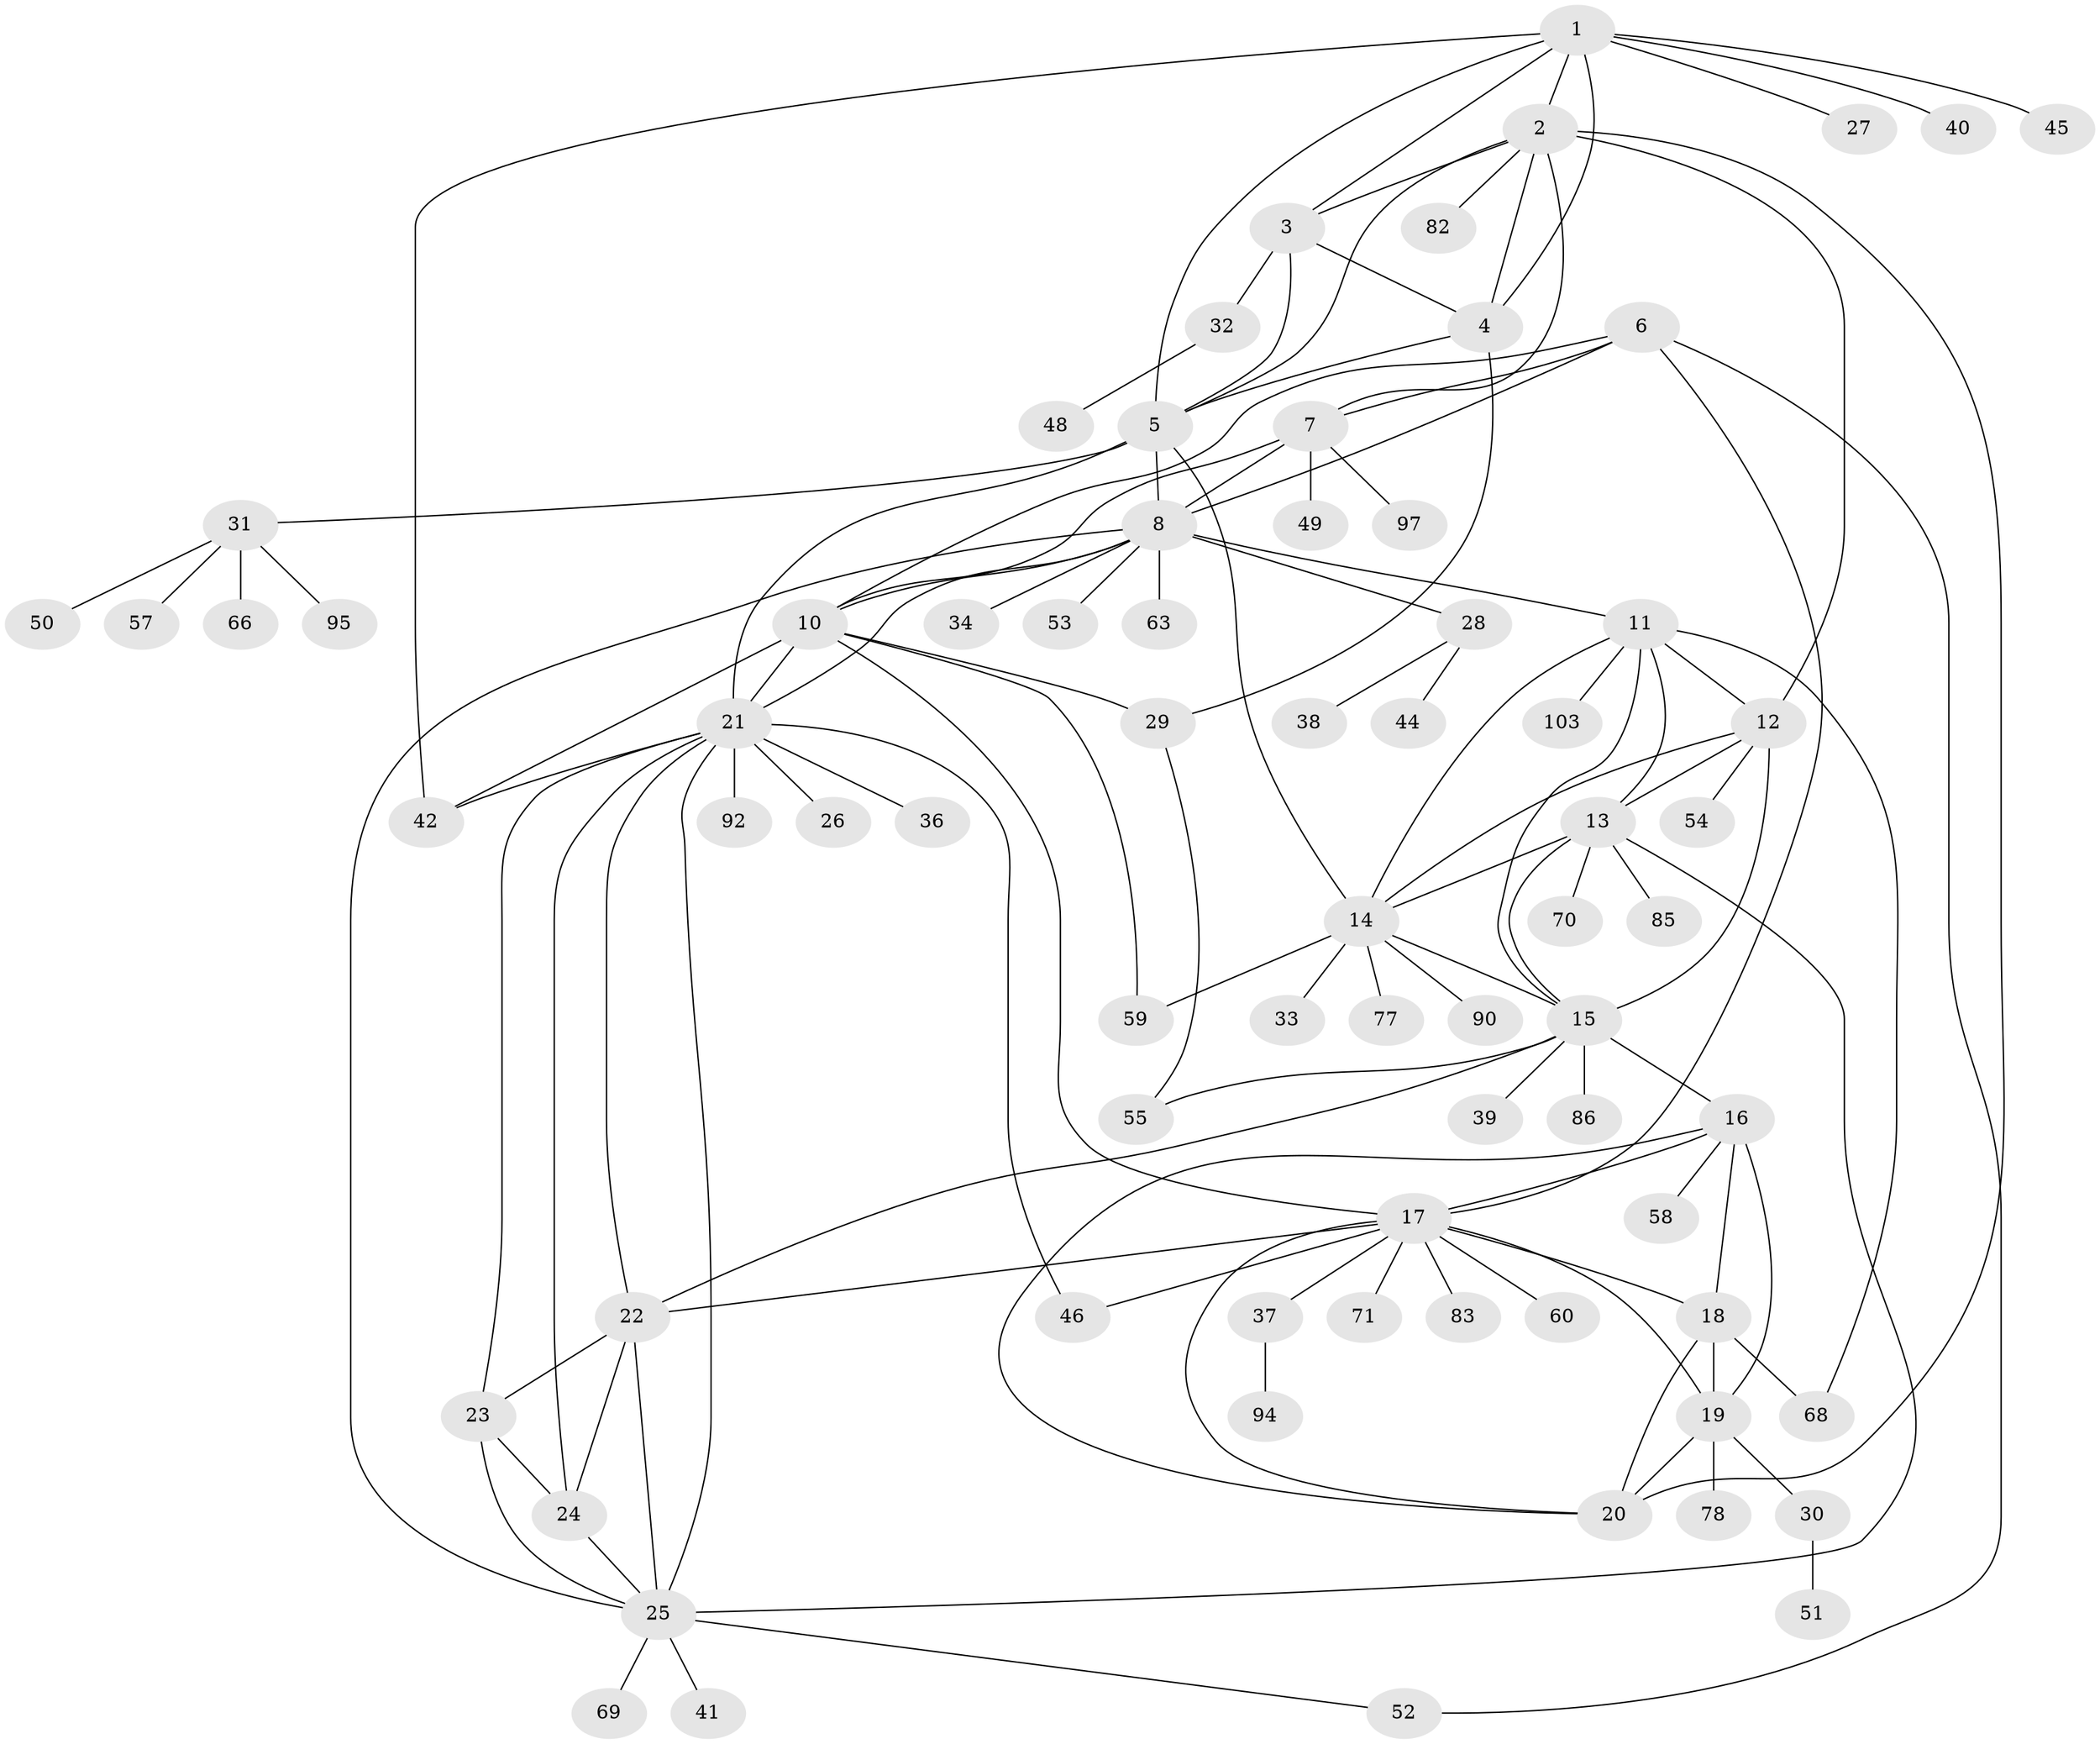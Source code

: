 // original degree distribution, {8: 0.02857142857142857, 5: 0.05714285714285714, 13: 0.02857142857142857, 7: 0.0380952380952381, 9: 0.047619047619047616, 6: 0.02857142857142857, 12: 0.009523809523809525, 4: 0.01904761904761905, 1: 0.5238095238095238, 3: 0.02857142857142857, 2: 0.19047619047619047}
// Generated by graph-tools (version 1.1) at 2025/19/03/04/25 18:19:51]
// undirected, 73 vertices, 119 edges
graph export_dot {
graph [start="1"]
  node [color=gray90,style=filled];
  1;
  2;
  3;
  4;
  5 [super="+56+35+64+65+75+101+104"];
  6 [super="+79+89+80"];
  7;
  8 [super="+88+105+96+9"];
  10;
  11;
  12;
  13;
  14;
  15;
  16;
  17 [super="+62"];
  18;
  19;
  20;
  21;
  22 [super="+100+98"];
  23 [super="+72"];
  24;
  25;
  26;
  27;
  28;
  29;
  30;
  31;
  32;
  33;
  34;
  36;
  37;
  38;
  39;
  40;
  41 [super="+47+61+99"];
  42 [super="+81+43"];
  44;
  45;
  46;
  48;
  49;
  50;
  51;
  52;
  53;
  54;
  55;
  57;
  58 [super="+87"];
  59;
  60 [super="+93"];
  63;
  66 [super="+73"];
  68;
  69;
  70;
  71;
  77;
  78 [super="+91"];
  82;
  83;
  85;
  86;
  90;
  92;
  94;
  95;
  97;
  103;
  1 -- 2;
  1 -- 3;
  1 -- 4;
  1 -- 5;
  1 -- 27;
  1 -- 40;
  1 -- 42;
  1 -- 45;
  2 -- 3;
  2 -- 4;
  2 -- 5;
  2 -- 7;
  2 -- 12;
  2 -- 20;
  2 -- 82;
  3 -- 4;
  3 -- 5;
  3 -- 32;
  4 -- 5;
  4 -- 29;
  5 -- 21;
  5 -- 31;
  5 -- 14;
  5 -- 8;
  6 -- 7;
  6 -- 8 [weight=2];
  6 -- 10;
  6 -- 52;
  6 -- 17;
  7 -- 8 [weight=2];
  7 -- 10;
  7 -- 49;
  7 -- 97;
  8 -- 10 [weight=2];
  8 -- 11;
  8 -- 53;
  8 -- 34;
  8 -- 21;
  8 -- 25;
  8 -- 28;
  8 -- 63;
  10 -- 17;
  10 -- 21;
  10 -- 29;
  10 -- 59;
  10 -- 42;
  11 -- 12;
  11 -- 13;
  11 -- 14;
  11 -- 15;
  11 -- 68;
  11 -- 103;
  12 -- 13;
  12 -- 14;
  12 -- 15;
  12 -- 54;
  13 -- 14;
  13 -- 15;
  13 -- 25;
  13 -- 70;
  13 -- 85;
  14 -- 15;
  14 -- 33;
  14 -- 59;
  14 -- 77;
  14 -- 90;
  15 -- 16;
  15 -- 39;
  15 -- 55;
  15 -- 86;
  15 -- 22;
  16 -- 17;
  16 -- 18;
  16 -- 19;
  16 -- 20;
  16 -- 58;
  17 -- 18;
  17 -- 19;
  17 -- 20;
  17 -- 22;
  17 -- 37;
  17 -- 46;
  17 -- 60;
  17 -- 71;
  17 -- 83;
  18 -- 19;
  18 -- 20;
  18 -- 68;
  19 -- 20;
  19 -- 30;
  19 -- 78;
  21 -- 22;
  21 -- 23;
  21 -- 24;
  21 -- 25;
  21 -- 26;
  21 -- 36;
  21 -- 46;
  21 -- 92;
  21 -- 42;
  22 -- 23;
  22 -- 24;
  22 -- 25;
  23 -- 24;
  23 -- 25;
  24 -- 25;
  25 -- 41;
  25 -- 52;
  25 -- 69;
  28 -- 38;
  28 -- 44;
  29 -- 55;
  30 -- 51;
  31 -- 50;
  31 -- 57;
  31 -- 66;
  31 -- 95;
  32 -- 48;
  37 -- 94;
}
